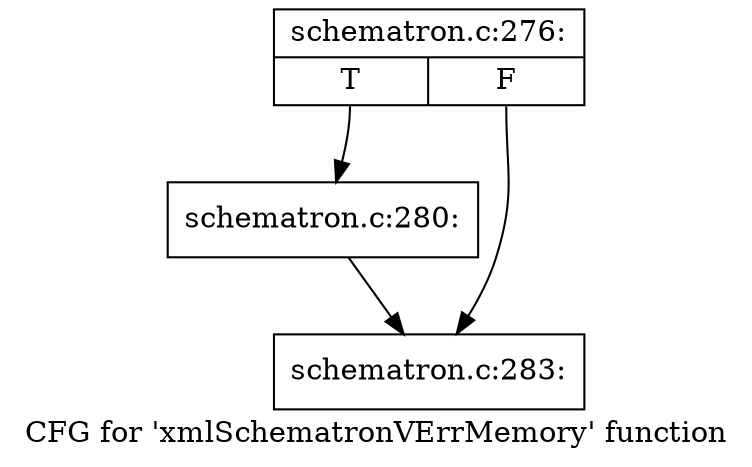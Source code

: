 digraph "CFG for 'xmlSchematronVErrMemory' function" {
	label="CFG for 'xmlSchematronVErrMemory' function";

	Node0x4cbdbf0 [shape=record,label="{schematron.c:276:|{<s0>T|<s1>F}}"];
	Node0x4cbdbf0:s0 -> Node0x4cec7c0;
	Node0x4cbdbf0:s1 -> Node0x4cec810;
	Node0x4cec7c0 [shape=record,label="{schematron.c:280:}"];
	Node0x4cec7c0 -> Node0x4cec810;
	Node0x4cec810 [shape=record,label="{schematron.c:283:}"];
}
